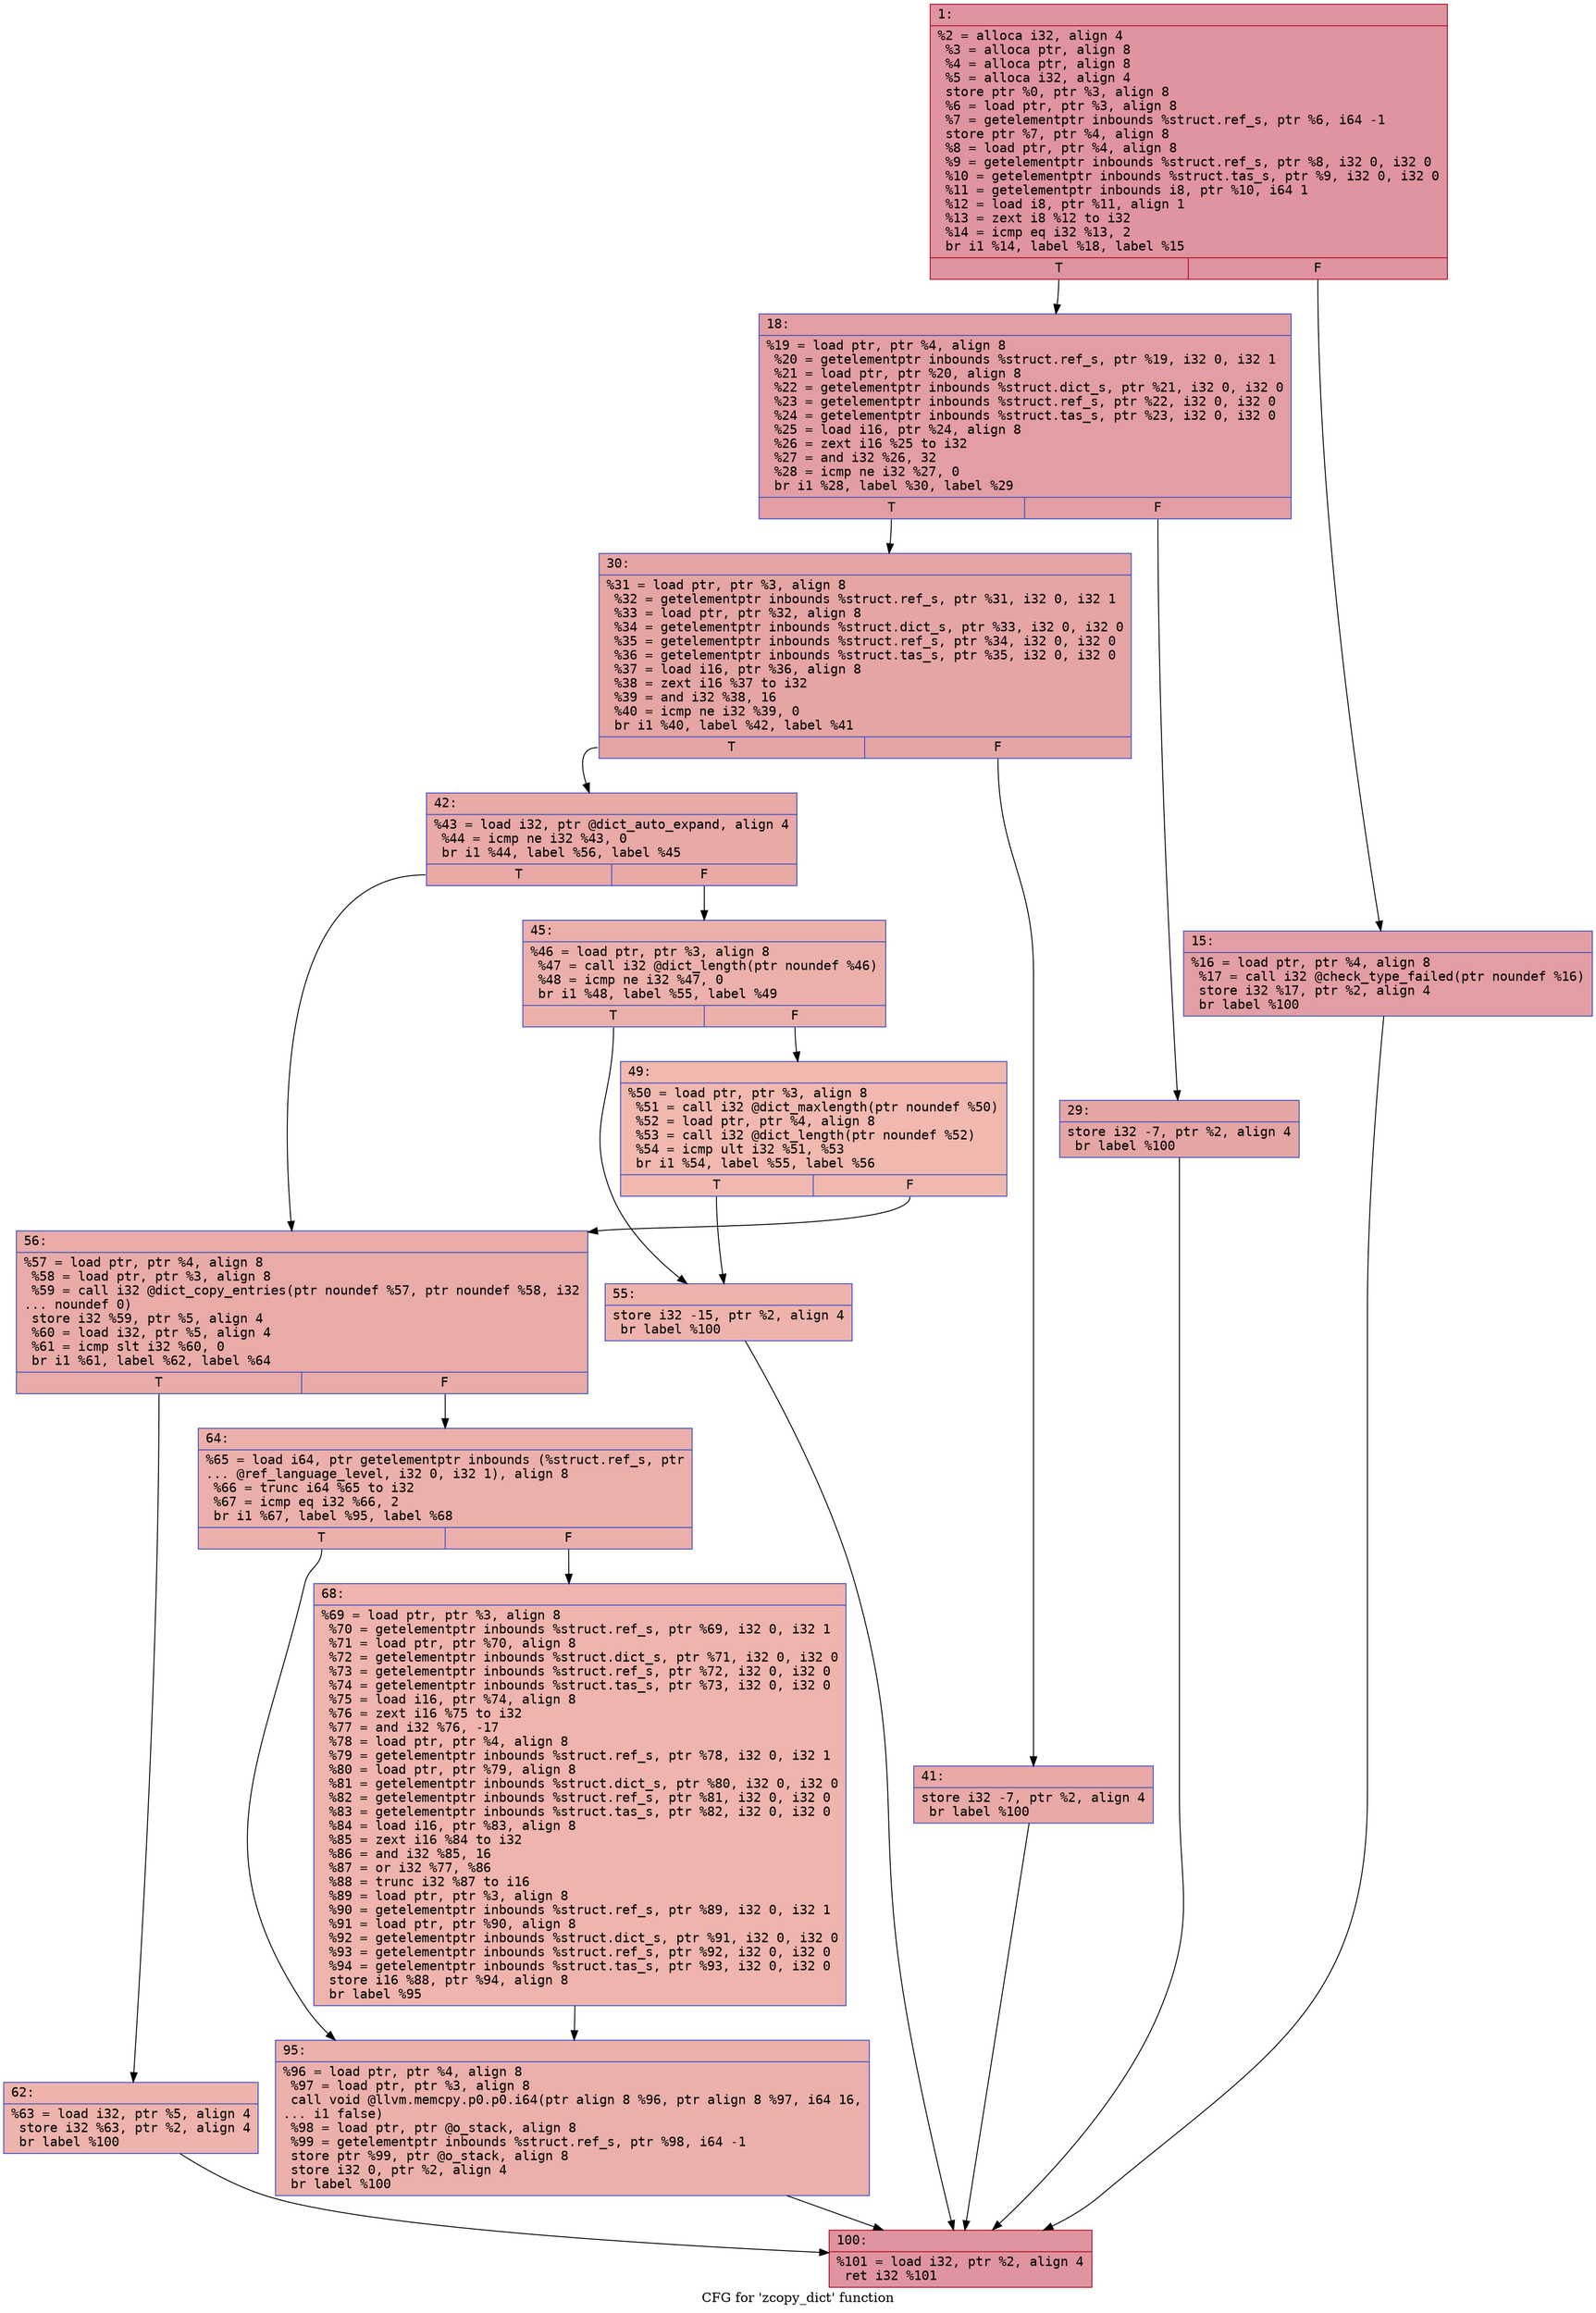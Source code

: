 digraph "CFG for 'zcopy_dict' function" {
	label="CFG for 'zcopy_dict' function";

	Node0x600003c07cf0 [shape=record,color="#b70d28ff", style=filled, fillcolor="#b70d2870" fontname="Courier",label="{1:\l|  %2 = alloca i32, align 4\l  %3 = alloca ptr, align 8\l  %4 = alloca ptr, align 8\l  %5 = alloca i32, align 4\l  store ptr %0, ptr %3, align 8\l  %6 = load ptr, ptr %3, align 8\l  %7 = getelementptr inbounds %struct.ref_s, ptr %6, i64 -1\l  store ptr %7, ptr %4, align 8\l  %8 = load ptr, ptr %4, align 8\l  %9 = getelementptr inbounds %struct.ref_s, ptr %8, i32 0, i32 0\l  %10 = getelementptr inbounds %struct.tas_s, ptr %9, i32 0, i32 0\l  %11 = getelementptr inbounds i8, ptr %10, i64 1\l  %12 = load i8, ptr %11, align 1\l  %13 = zext i8 %12 to i32\l  %14 = icmp eq i32 %13, 2\l  br i1 %14, label %18, label %15\l|{<s0>T|<s1>F}}"];
	Node0x600003c07cf0:s0 -> Node0x600003c07d90[tooltip="1 -> 18\nProbability 50.00%" ];
	Node0x600003c07cf0:s1 -> Node0x600003c07d40[tooltip="1 -> 15\nProbability 50.00%" ];
	Node0x600003c07d40 [shape=record,color="#3d50c3ff", style=filled, fillcolor="#be242e70" fontname="Courier",label="{15:\l|  %16 = load ptr, ptr %4, align 8\l  %17 = call i32 @check_type_failed(ptr noundef %16)\l  store i32 %17, ptr %2, align 4\l  br label %100\l}"];
	Node0x600003c07d40 -> Node0x600003c001e0[tooltip="15 -> 100\nProbability 100.00%" ];
	Node0x600003c07d90 [shape=record,color="#3d50c3ff", style=filled, fillcolor="#be242e70" fontname="Courier",label="{18:\l|  %19 = load ptr, ptr %4, align 8\l  %20 = getelementptr inbounds %struct.ref_s, ptr %19, i32 0, i32 1\l  %21 = load ptr, ptr %20, align 8\l  %22 = getelementptr inbounds %struct.dict_s, ptr %21, i32 0, i32 0\l  %23 = getelementptr inbounds %struct.ref_s, ptr %22, i32 0, i32 0\l  %24 = getelementptr inbounds %struct.tas_s, ptr %23, i32 0, i32 0\l  %25 = load i16, ptr %24, align 8\l  %26 = zext i16 %25 to i32\l  %27 = and i32 %26, 32\l  %28 = icmp ne i32 %27, 0\l  br i1 %28, label %30, label %29\l|{<s0>T|<s1>F}}"];
	Node0x600003c07d90:s0 -> Node0x600003c07e30[tooltip="18 -> 30\nProbability 50.00%" ];
	Node0x600003c07d90:s1 -> Node0x600003c07de0[tooltip="18 -> 29\nProbability 50.00%" ];
	Node0x600003c07de0 [shape=record,color="#3d50c3ff", style=filled, fillcolor="#c5333470" fontname="Courier",label="{29:\l|  store i32 -7, ptr %2, align 4\l  br label %100\l}"];
	Node0x600003c07de0 -> Node0x600003c001e0[tooltip="29 -> 100\nProbability 100.00%" ];
	Node0x600003c07e30 [shape=record,color="#3d50c3ff", style=filled, fillcolor="#c5333470" fontname="Courier",label="{30:\l|  %31 = load ptr, ptr %3, align 8\l  %32 = getelementptr inbounds %struct.ref_s, ptr %31, i32 0, i32 1\l  %33 = load ptr, ptr %32, align 8\l  %34 = getelementptr inbounds %struct.dict_s, ptr %33, i32 0, i32 0\l  %35 = getelementptr inbounds %struct.ref_s, ptr %34, i32 0, i32 0\l  %36 = getelementptr inbounds %struct.tas_s, ptr %35, i32 0, i32 0\l  %37 = load i16, ptr %36, align 8\l  %38 = zext i16 %37 to i32\l  %39 = and i32 %38, 16\l  %40 = icmp ne i32 %39, 0\l  br i1 %40, label %42, label %41\l|{<s0>T|<s1>F}}"];
	Node0x600003c07e30:s0 -> Node0x600003c07ed0[tooltip="30 -> 42\nProbability 50.00%" ];
	Node0x600003c07e30:s1 -> Node0x600003c07e80[tooltip="30 -> 41\nProbability 50.00%" ];
	Node0x600003c07e80 [shape=record,color="#3d50c3ff", style=filled, fillcolor="#ca3b3770" fontname="Courier",label="{41:\l|  store i32 -7, ptr %2, align 4\l  br label %100\l}"];
	Node0x600003c07e80 -> Node0x600003c001e0[tooltip="41 -> 100\nProbability 100.00%" ];
	Node0x600003c07ed0 [shape=record,color="#3d50c3ff", style=filled, fillcolor="#ca3b3770" fontname="Courier",label="{42:\l|  %43 = load i32, ptr @dict_auto_expand, align 4\l  %44 = icmp ne i32 %43, 0\l  br i1 %44, label %56, label %45\l|{<s0>T|<s1>F}}"];
	Node0x600003c07ed0:s0 -> Node0x600003c00050[tooltip="42 -> 56\nProbability 62.50%" ];
	Node0x600003c07ed0:s1 -> Node0x600003c07f20[tooltip="42 -> 45\nProbability 37.50%" ];
	Node0x600003c07f20 [shape=record,color="#3d50c3ff", style=filled, fillcolor="#d24b4070" fontname="Courier",label="{45:\l|  %46 = load ptr, ptr %3, align 8\l  %47 = call i32 @dict_length(ptr noundef %46)\l  %48 = icmp ne i32 %47, 0\l  br i1 %48, label %55, label %49\l|{<s0>T|<s1>F}}"];
	Node0x600003c07f20:s0 -> Node0x600003c00000[tooltip="45 -> 55\nProbability 62.50%" ];
	Node0x600003c07f20:s1 -> Node0x600003c07f70[tooltip="45 -> 49\nProbability 37.50%" ];
	Node0x600003c07f70 [shape=record,color="#3d50c3ff", style=filled, fillcolor="#dc5d4a70" fontname="Courier",label="{49:\l|  %50 = load ptr, ptr %3, align 8\l  %51 = call i32 @dict_maxlength(ptr noundef %50)\l  %52 = load ptr, ptr %4, align 8\l  %53 = call i32 @dict_length(ptr noundef %52)\l  %54 = icmp ult i32 %51, %53\l  br i1 %54, label %55, label %56\l|{<s0>T|<s1>F}}"];
	Node0x600003c07f70:s0 -> Node0x600003c00000[tooltip="49 -> 55\nProbability 50.00%" ];
	Node0x600003c07f70:s1 -> Node0x600003c00050[tooltip="49 -> 56\nProbability 50.00%" ];
	Node0x600003c00000 [shape=record,color="#3d50c3ff", style=filled, fillcolor="#d6524470" fontname="Courier",label="{55:\l|  store i32 -15, ptr %2, align 4\l  br label %100\l}"];
	Node0x600003c00000 -> Node0x600003c001e0[tooltip="55 -> 100\nProbability 100.00%" ];
	Node0x600003c00050 [shape=record,color="#3d50c3ff", style=filled, fillcolor="#cc403a70" fontname="Courier",label="{56:\l|  %57 = load ptr, ptr %4, align 8\l  %58 = load ptr, ptr %3, align 8\l  %59 = call i32 @dict_copy_entries(ptr noundef %57, ptr noundef %58, i32\l... noundef 0)\l  store i32 %59, ptr %5, align 4\l  %60 = load i32, ptr %5, align 4\l  %61 = icmp slt i32 %60, 0\l  br i1 %61, label %62, label %64\l|{<s0>T|<s1>F}}"];
	Node0x600003c00050:s0 -> Node0x600003c000a0[tooltip="56 -> 62\nProbability 37.50%" ];
	Node0x600003c00050:s1 -> Node0x600003c000f0[tooltip="56 -> 64\nProbability 62.50%" ];
	Node0x600003c000a0 [shape=record,color="#3d50c3ff", style=filled, fillcolor="#d6524470" fontname="Courier",label="{62:\l|  %63 = load i32, ptr %5, align 4\l  store i32 %63, ptr %2, align 4\l  br label %100\l}"];
	Node0x600003c000a0 -> Node0x600003c001e0[tooltip="62 -> 100\nProbability 100.00%" ];
	Node0x600003c000f0 [shape=record,color="#3d50c3ff", style=filled, fillcolor="#d24b4070" fontname="Courier",label="{64:\l|  %65 = load i64, ptr getelementptr inbounds (%struct.ref_s, ptr\l... @ref_language_level, i32 0, i32 1), align 8\l  %66 = trunc i64 %65 to i32\l  %67 = icmp eq i32 %66, 2\l  br i1 %67, label %95, label %68\l|{<s0>T|<s1>F}}"];
	Node0x600003c000f0:s0 -> Node0x600003c00190[tooltip="64 -> 95\nProbability 50.00%" ];
	Node0x600003c000f0:s1 -> Node0x600003c00140[tooltip="64 -> 68\nProbability 50.00%" ];
	Node0x600003c00140 [shape=record,color="#3d50c3ff", style=filled, fillcolor="#d8564670" fontname="Courier",label="{68:\l|  %69 = load ptr, ptr %3, align 8\l  %70 = getelementptr inbounds %struct.ref_s, ptr %69, i32 0, i32 1\l  %71 = load ptr, ptr %70, align 8\l  %72 = getelementptr inbounds %struct.dict_s, ptr %71, i32 0, i32 0\l  %73 = getelementptr inbounds %struct.ref_s, ptr %72, i32 0, i32 0\l  %74 = getelementptr inbounds %struct.tas_s, ptr %73, i32 0, i32 0\l  %75 = load i16, ptr %74, align 8\l  %76 = zext i16 %75 to i32\l  %77 = and i32 %76, -17\l  %78 = load ptr, ptr %4, align 8\l  %79 = getelementptr inbounds %struct.ref_s, ptr %78, i32 0, i32 1\l  %80 = load ptr, ptr %79, align 8\l  %81 = getelementptr inbounds %struct.dict_s, ptr %80, i32 0, i32 0\l  %82 = getelementptr inbounds %struct.ref_s, ptr %81, i32 0, i32 0\l  %83 = getelementptr inbounds %struct.tas_s, ptr %82, i32 0, i32 0\l  %84 = load i16, ptr %83, align 8\l  %85 = zext i16 %84 to i32\l  %86 = and i32 %85, 16\l  %87 = or i32 %77, %86\l  %88 = trunc i32 %87 to i16\l  %89 = load ptr, ptr %3, align 8\l  %90 = getelementptr inbounds %struct.ref_s, ptr %89, i32 0, i32 1\l  %91 = load ptr, ptr %90, align 8\l  %92 = getelementptr inbounds %struct.dict_s, ptr %91, i32 0, i32 0\l  %93 = getelementptr inbounds %struct.ref_s, ptr %92, i32 0, i32 0\l  %94 = getelementptr inbounds %struct.tas_s, ptr %93, i32 0, i32 0\l  store i16 %88, ptr %94, align 8\l  br label %95\l}"];
	Node0x600003c00140 -> Node0x600003c00190[tooltip="68 -> 95\nProbability 100.00%" ];
	Node0x600003c00190 [shape=record,color="#3d50c3ff", style=filled, fillcolor="#d24b4070" fontname="Courier",label="{95:\l|  %96 = load ptr, ptr %4, align 8\l  %97 = load ptr, ptr %3, align 8\l  call void @llvm.memcpy.p0.p0.i64(ptr align 8 %96, ptr align 8 %97, i64 16,\l... i1 false)\l  %98 = load ptr, ptr @o_stack, align 8\l  %99 = getelementptr inbounds %struct.ref_s, ptr %98, i64 -1\l  store ptr %99, ptr @o_stack, align 8\l  store i32 0, ptr %2, align 4\l  br label %100\l}"];
	Node0x600003c00190 -> Node0x600003c001e0[tooltip="95 -> 100\nProbability 100.00%" ];
	Node0x600003c001e0 [shape=record,color="#b70d28ff", style=filled, fillcolor="#b70d2870" fontname="Courier",label="{100:\l|  %101 = load i32, ptr %2, align 4\l  ret i32 %101\l}"];
}

